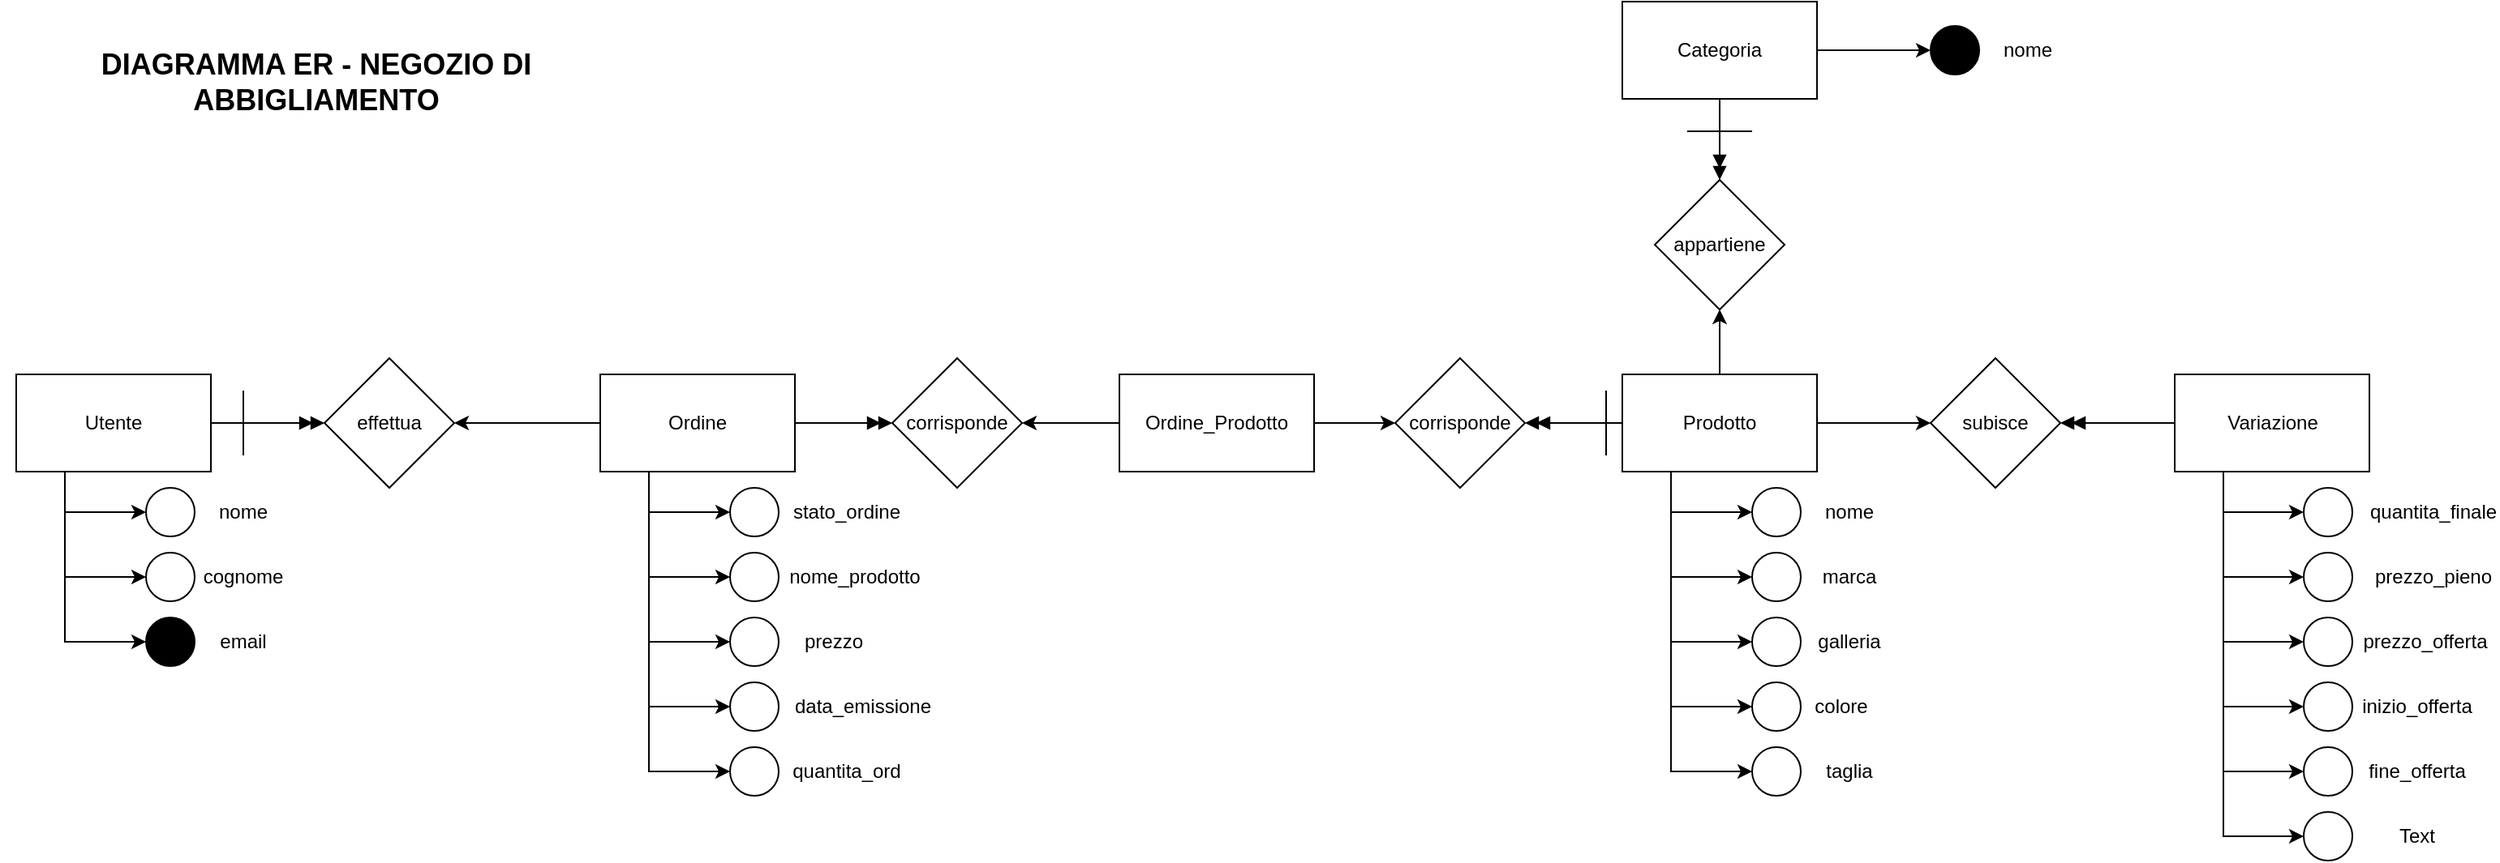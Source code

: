 <mxfile version="24.0.4" type="device">
  <diagram name="Pagina-1" id="TDB7Om6y4eRdLs2I53dj">
    <mxGraphModel dx="2295" dy="786" grid="1" gridSize="10" guides="1" tooltips="1" connect="1" arrows="1" fold="1" page="1" pageScale="1" pageWidth="827" pageHeight="1169" math="0" shadow="0">
      <root>
        <mxCell id="0" />
        <mxCell id="1" parent="0" />
        <mxCell id="UatRI143EG0oYuWDaqPp-15" style="edgeStyle=orthogonalEdgeStyle;rounded=0;orthogonalLoop=1;jettySize=auto;html=1;exitX=0;exitY=0.5;exitDx=0;exitDy=0;entryX=1;entryY=0.5;entryDx=0;entryDy=0;endArrow=doubleBlock;endFill=1;" parent="1" source="UatRI143EG0oYuWDaqPp-1" target="UatRI143EG0oYuWDaqPp-10" edge="1">
          <mxGeometry relative="1" as="geometry" />
        </mxCell>
        <mxCell id="UatRI143EG0oYuWDaqPp-20" style="edgeStyle=orthogonalEdgeStyle;rounded=0;orthogonalLoop=1;jettySize=auto;html=1;exitX=0.5;exitY=0;exitDx=0;exitDy=0;entryX=0.5;entryY=1;entryDx=0;entryDy=0;" parent="1" source="UatRI143EG0oYuWDaqPp-1" target="UatRI143EG0oYuWDaqPp-9" edge="1">
          <mxGeometry relative="1" as="geometry" />
        </mxCell>
        <mxCell id="-s2COhOGXW_Y84IHk0uc-15" style="edgeStyle=orthogonalEdgeStyle;rounded=0;orthogonalLoop=1;jettySize=auto;html=1;exitX=0.25;exitY=1;exitDx=0;exitDy=0;entryX=0;entryY=0.5;entryDx=0;entryDy=0;" edge="1" parent="1" source="UatRI143EG0oYuWDaqPp-1" target="-s2COhOGXW_Y84IHk0uc-4">
          <mxGeometry relative="1" as="geometry" />
        </mxCell>
        <mxCell id="-s2COhOGXW_Y84IHk0uc-16" style="edgeStyle=orthogonalEdgeStyle;rounded=0;orthogonalLoop=1;jettySize=auto;html=1;exitX=0.25;exitY=1;exitDx=0;exitDy=0;entryX=0;entryY=0.5;entryDx=0;entryDy=0;" edge="1" parent="1" source="UatRI143EG0oYuWDaqPp-1" target="-s2COhOGXW_Y84IHk0uc-1">
          <mxGeometry relative="1" as="geometry">
            <Array as="points">
              <mxPoint x="930" y="405" />
            </Array>
          </mxGeometry>
        </mxCell>
        <mxCell id="-s2COhOGXW_Y84IHk0uc-17" style="edgeStyle=orthogonalEdgeStyle;rounded=0;orthogonalLoop=1;jettySize=auto;html=1;exitX=0.25;exitY=1;exitDx=0;exitDy=0;entryX=0;entryY=0.5;entryDx=0;entryDy=0;" edge="1" parent="1" source="UatRI143EG0oYuWDaqPp-1" target="-s2COhOGXW_Y84IHk0uc-6">
          <mxGeometry relative="1" as="geometry" />
        </mxCell>
        <mxCell id="-s2COhOGXW_Y84IHk0uc-46" style="edgeStyle=orthogonalEdgeStyle;rounded=0;orthogonalLoop=1;jettySize=auto;html=1;exitX=1;exitY=0.5;exitDx=0;exitDy=0;entryX=0;entryY=0.5;entryDx=0;entryDy=0;" edge="1" parent="1" source="UatRI143EG0oYuWDaqPp-1" target="-s2COhOGXW_Y84IHk0uc-45">
          <mxGeometry relative="1" as="geometry" />
        </mxCell>
        <mxCell id="-s2COhOGXW_Y84IHk0uc-58" style="edgeStyle=orthogonalEdgeStyle;rounded=0;orthogonalLoop=1;jettySize=auto;html=1;exitX=0.25;exitY=1;exitDx=0;exitDy=0;entryX=0;entryY=0.5;entryDx=0;entryDy=0;" edge="1" parent="1" source="UatRI143EG0oYuWDaqPp-1" target="-s2COhOGXW_Y84IHk0uc-54">
          <mxGeometry relative="1" as="geometry" />
        </mxCell>
        <mxCell id="-s2COhOGXW_Y84IHk0uc-59" style="edgeStyle=orthogonalEdgeStyle;rounded=0;orthogonalLoop=1;jettySize=auto;html=1;exitX=0.25;exitY=1;exitDx=0;exitDy=0;entryX=0;entryY=0.5;entryDx=0;entryDy=0;" edge="1" parent="1" source="UatRI143EG0oYuWDaqPp-1" target="-s2COhOGXW_Y84IHk0uc-56">
          <mxGeometry relative="1" as="geometry" />
        </mxCell>
        <mxCell id="UatRI143EG0oYuWDaqPp-1" value="Prodotto" style="rounded=0;whiteSpace=wrap;html=1;" parent="1" vertex="1">
          <mxGeometry x="900" y="320" width="120" height="60" as="geometry" />
        </mxCell>
        <mxCell id="UatRI143EG0oYuWDaqPp-11" style="edgeStyle=orthogonalEdgeStyle;rounded=0;orthogonalLoop=1;jettySize=auto;html=1;exitX=1;exitY=0.5;exitDx=0;exitDy=0;entryX=0;entryY=0.5;entryDx=0;entryDy=0;endArrow=doubleBlock;endFill=1;" parent="1" source="UatRI143EG0oYuWDaqPp-2" target="UatRI143EG0oYuWDaqPp-4" edge="1">
          <mxGeometry relative="1" as="geometry" />
        </mxCell>
        <mxCell id="-s2COhOGXW_Y84IHk0uc-31" style="edgeStyle=orthogonalEdgeStyle;rounded=0;orthogonalLoop=1;jettySize=auto;html=1;exitX=0.25;exitY=1;exitDx=0;exitDy=0;entryX=0;entryY=0.5;entryDx=0;entryDy=0;" edge="1" parent="1" source="UatRI143EG0oYuWDaqPp-2" target="-s2COhOGXW_Y84IHk0uc-25">
          <mxGeometry relative="1" as="geometry" />
        </mxCell>
        <mxCell id="-s2COhOGXW_Y84IHk0uc-32" style="edgeStyle=orthogonalEdgeStyle;rounded=0;orthogonalLoop=1;jettySize=auto;html=1;exitX=0.25;exitY=1;exitDx=0;exitDy=0;entryX=0;entryY=0.5;entryDx=0;entryDy=0;" edge="1" parent="1" source="UatRI143EG0oYuWDaqPp-2" target="-s2COhOGXW_Y84IHk0uc-27">
          <mxGeometry relative="1" as="geometry" />
        </mxCell>
        <mxCell id="-s2COhOGXW_Y84IHk0uc-33" style="edgeStyle=orthogonalEdgeStyle;rounded=0;orthogonalLoop=1;jettySize=auto;html=1;exitX=0.25;exitY=1;exitDx=0;exitDy=0;entryX=0;entryY=0.5;entryDx=0;entryDy=0;" edge="1" parent="1" source="UatRI143EG0oYuWDaqPp-2" target="-s2COhOGXW_Y84IHk0uc-29">
          <mxGeometry relative="1" as="geometry" />
        </mxCell>
        <mxCell id="UatRI143EG0oYuWDaqPp-2" value="Utente" style="rounded=0;whiteSpace=wrap;html=1;" parent="1" vertex="1">
          <mxGeometry x="-90" y="320" width="120" height="60" as="geometry" />
        </mxCell>
        <mxCell id="UatRI143EG0oYuWDaqPp-12" style="edgeStyle=orthogonalEdgeStyle;rounded=0;orthogonalLoop=1;jettySize=auto;html=1;exitX=0;exitY=0.5;exitDx=0;exitDy=0;entryX=1;entryY=0.5;entryDx=0;entryDy=0;" parent="1" source="UatRI143EG0oYuWDaqPp-3" target="UatRI143EG0oYuWDaqPp-4" edge="1">
          <mxGeometry relative="1" as="geometry" />
        </mxCell>
        <mxCell id="UatRI143EG0oYuWDaqPp-14" style="edgeStyle=orthogonalEdgeStyle;rounded=0;orthogonalLoop=1;jettySize=auto;html=1;exitX=1;exitY=0.5;exitDx=0;exitDy=0;entryX=0;entryY=0.5;entryDx=0;entryDy=0;endArrow=doubleBlock;endFill=1;" parent="1" source="UatRI143EG0oYuWDaqPp-3" target="UatRI143EG0oYuWDaqPp-8" edge="1">
          <mxGeometry relative="1" as="geometry" />
        </mxCell>
        <mxCell id="-s2COhOGXW_Y84IHk0uc-48" style="edgeStyle=orthogonalEdgeStyle;rounded=0;orthogonalLoop=1;jettySize=auto;html=1;exitX=0.25;exitY=1;exitDx=0;exitDy=0;entryX=0;entryY=0.5;entryDx=0;entryDy=0;" edge="1" parent="1" source="UatRI143EG0oYuWDaqPp-3" target="-s2COhOGXW_Y84IHk0uc-34">
          <mxGeometry relative="1" as="geometry" />
        </mxCell>
        <mxCell id="-s2COhOGXW_Y84IHk0uc-49" style="edgeStyle=orthogonalEdgeStyle;rounded=0;orthogonalLoop=1;jettySize=auto;html=1;exitX=0.25;exitY=1;exitDx=0;exitDy=0;entryX=0;entryY=0.5;entryDx=0;entryDy=0;" edge="1" parent="1" source="UatRI143EG0oYuWDaqPp-3" target="-s2COhOGXW_Y84IHk0uc-36">
          <mxGeometry relative="1" as="geometry" />
        </mxCell>
        <mxCell id="-s2COhOGXW_Y84IHk0uc-50" style="edgeStyle=orthogonalEdgeStyle;rounded=0;orthogonalLoop=1;jettySize=auto;html=1;exitX=0.25;exitY=1;exitDx=0;exitDy=0;entryX=0;entryY=0.5;entryDx=0;entryDy=0;" edge="1" parent="1" source="UatRI143EG0oYuWDaqPp-3" target="-s2COhOGXW_Y84IHk0uc-38">
          <mxGeometry relative="1" as="geometry" />
        </mxCell>
        <mxCell id="-s2COhOGXW_Y84IHk0uc-51" style="edgeStyle=orthogonalEdgeStyle;rounded=0;orthogonalLoop=1;jettySize=auto;html=1;exitX=0.25;exitY=1;exitDx=0;exitDy=0;entryX=0;entryY=0.5;entryDx=0;entryDy=0;" edge="1" parent="1" source="UatRI143EG0oYuWDaqPp-3" target="-s2COhOGXW_Y84IHk0uc-40">
          <mxGeometry relative="1" as="geometry" />
        </mxCell>
        <mxCell id="-s2COhOGXW_Y84IHk0uc-52" style="edgeStyle=orthogonalEdgeStyle;rounded=0;orthogonalLoop=1;jettySize=auto;html=1;exitX=0.25;exitY=1;exitDx=0;exitDy=0;entryX=0;entryY=0.5;entryDx=0;entryDy=0;" edge="1" parent="1" source="UatRI143EG0oYuWDaqPp-3" target="-s2COhOGXW_Y84IHk0uc-42">
          <mxGeometry relative="1" as="geometry" />
        </mxCell>
        <mxCell id="UatRI143EG0oYuWDaqPp-3" value="Ordine" style="rounded=0;whiteSpace=wrap;html=1;" parent="1" vertex="1">
          <mxGeometry x="270" y="320" width="120" height="60" as="geometry" />
        </mxCell>
        <mxCell id="UatRI143EG0oYuWDaqPp-4" value="effettua" style="rhombus;whiteSpace=wrap;html=1;" parent="1" vertex="1">
          <mxGeometry x="100" y="310" width="80" height="80" as="geometry" />
        </mxCell>
        <mxCell id="UatRI143EG0oYuWDaqPp-21" style="edgeStyle=orthogonalEdgeStyle;rounded=0;orthogonalLoop=1;jettySize=auto;html=1;exitX=0.5;exitY=1;exitDx=0;exitDy=0;entryX=0.5;entryY=0;entryDx=0;entryDy=0;endArrow=doubleBlock;endFill=1;" parent="1" source="UatRI143EG0oYuWDaqPp-6" target="UatRI143EG0oYuWDaqPp-9" edge="1">
          <mxGeometry relative="1" as="geometry" />
        </mxCell>
        <mxCell id="-s2COhOGXW_Y84IHk0uc-24" style="edgeStyle=orthogonalEdgeStyle;rounded=0;orthogonalLoop=1;jettySize=auto;html=1;exitX=1;exitY=0.5;exitDx=0;exitDy=0;entryX=0;entryY=0.5;entryDx=0;entryDy=0;" edge="1" parent="1" source="UatRI143EG0oYuWDaqPp-6" target="-s2COhOGXW_Y84IHk0uc-18">
          <mxGeometry relative="1" as="geometry" />
        </mxCell>
        <mxCell id="UatRI143EG0oYuWDaqPp-6" value="Categoria" style="rounded=0;whiteSpace=wrap;html=1;" parent="1" vertex="1">
          <mxGeometry x="900" y="90" width="120" height="60" as="geometry" />
        </mxCell>
        <mxCell id="UatRI143EG0oYuWDaqPp-16" style="edgeStyle=orthogonalEdgeStyle;rounded=0;orthogonalLoop=1;jettySize=auto;html=1;exitX=1;exitY=0.5;exitDx=0;exitDy=0;entryX=0;entryY=0.5;entryDx=0;entryDy=0;" parent="1" source="UatRI143EG0oYuWDaqPp-7" target="UatRI143EG0oYuWDaqPp-10" edge="1">
          <mxGeometry relative="1" as="geometry" />
        </mxCell>
        <mxCell id="UatRI143EG0oYuWDaqPp-17" style="edgeStyle=orthogonalEdgeStyle;rounded=0;orthogonalLoop=1;jettySize=auto;html=1;exitX=0;exitY=0.5;exitDx=0;exitDy=0;entryX=1;entryY=0.5;entryDx=0;entryDy=0;" parent="1" source="UatRI143EG0oYuWDaqPp-7" target="UatRI143EG0oYuWDaqPp-8" edge="1">
          <mxGeometry relative="1" as="geometry" />
        </mxCell>
        <mxCell id="UatRI143EG0oYuWDaqPp-7" value="Ordine_Prodotto" style="rounded=0;whiteSpace=wrap;html=1;" parent="1" vertex="1">
          <mxGeometry x="590" y="320" width="120" height="60" as="geometry" />
        </mxCell>
        <mxCell id="UatRI143EG0oYuWDaqPp-8" value="corrisponde" style="rhombus;whiteSpace=wrap;html=1;" parent="1" vertex="1">
          <mxGeometry x="450" y="310" width="80" height="80" as="geometry" />
        </mxCell>
        <mxCell id="UatRI143EG0oYuWDaqPp-9" value="appartiene" style="rhombus;whiteSpace=wrap;html=1;" parent="1" vertex="1">
          <mxGeometry x="920" y="200" width="80" height="80" as="geometry" />
        </mxCell>
        <mxCell id="UatRI143EG0oYuWDaqPp-10" value="corrisponde" style="rhombus;whiteSpace=wrap;html=1;" parent="1" vertex="1">
          <mxGeometry x="760" y="310" width="80" height="80" as="geometry" />
        </mxCell>
        <mxCell id="UatRI143EG0oYuWDaqPp-13" value="" style="endArrow=none;html=1;rounded=0;" parent="1" edge="1">
          <mxGeometry width="50" height="50" relative="1" as="geometry">
            <mxPoint x="50" y="370" as="sourcePoint" />
            <mxPoint x="50" y="330" as="targetPoint" />
          </mxGeometry>
        </mxCell>
        <mxCell id="UatRI143EG0oYuWDaqPp-18" value="&lt;b&gt;&lt;font style=&quot;font-size: 18px;&quot;&gt;DIAGRAMMA ER - NEGOZIO DI ABBIGLIAMENTO&lt;/font&gt;&lt;/b&gt;" style="text;html=1;align=center;verticalAlign=middle;whiteSpace=wrap;rounded=0;" parent="1" vertex="1">
          <mxGeometry x="-100" y="100.5" width="390" height="79" as="geometry" />
        </mxCell>
        <mxCell id="UatRI143EG0oYuWDaqPp-19" value="" style="endArrow=none;html=1;rounded=0;" parent="1" edge="1">
          <mxGeometry width="50" height="50" relative="1" as="geometry">
            <mxPoint x="890" y="370" as="sourcePoint" />
            <mxPoint x="890" y="330" as="targetPoint" />
          </mxGeometry>
        </mxCell>
        <mxCell id="-s2COhOGXW_Y84IHk0uc-1" value="" style="ellipse;whiteSpace=wrap;html=1;aspect=fixed;" vertex="1" parent="1">
          <mxGeometry x="980" y="390" width="30" height="30" as="geometry" />
        </mxCell>
        <mxCell id="-s2COhOGXW_Y84IHk0uc-2" value="nome" style="text;html=1;align=center;verticalAlign=middle;whiteSpace=wrap;rounded=0;" vertex="1" parent="1">
          <mxGeometry x="1010" y="390" width="60" height="30" as="geometry" />
        </mxCell>
        <mxCell id="-s2COhOGXW_Y84IHk0uc-4" value="" style="ellipse;whiteSpace=wrap;html=1;aspect=fixed;" vertex="1" parent="1">
          <mxGeometry x="980" y="430" width="30" height="30" as="geometry" />
        </mxCell>
        <mxCell id="-s2COhOGXW_Y84IHk0uc-5" value="marca" style="text;html=1;align=center;verticalAlign=middle;whiteSpace=wrap;rounded=0;" vertex="1" parent="1">
          <mxGeometry x="1010" y="430" width="60" height="30" as="geometry" />
        </mxCell>
        <mxCell id="-s2COhOGXW_Y84IHk0uc-6" value="" style="ellipse;whiteSpace=wrap;html=1;aspect=fixed;" vertex="1" parent="1">
          <mxGeometry x="980" y="470" width="30" height="30" as="geometry" />
        </mxCell>
        <mxCell id="-s2COhOGXW_Y84IHk0uc-7" value="galleria" style="text;html=1;align=center;verticalAlign=middle;whiteSpace=wrap;rounded=0;" vertex="1" parent="1">
          <mxGeometry x="1010" y="470" width="60" height="30" as="geometry" />
        </mxCell>
        <mxCell id="-s2COhOGXW_Y84IHk0uc-18" value="" style="ellipse;whiteSpace=wrap;html=1;aspect=fixed;fillColor=#000000;" vertex="1" parent="1">
          <mxGeometry x="1090" y="105" width="30" height="30" as="geometry" />
        </mxCell>
        <mxCell id="-s2COhOGXW_Y84IHk0uc-19" value="nome" style="text;html=1;align=center;verticalAlign=middle;whiteSpace=wrap;rounded=0;" vertex="1" parent="1">
          <mxGeometry x="1120" y="105" width="60" height="30" as="geometry" />
        </mxCell>
        <mxCell id="-s2COhOGXW_Y84IHk0uc-25" value="" style="ellipse;whiteSpace=wrap;html=1;aspect=fixed;" vertex="1" parent="1">
          <mxGeometry x="-10" y="390" width="30" height="30" as="geometry" />
        </mxCell>
        <mxCell id="-s2COhOGXW_Y84IHk0uc-26" value="nome" style="text;html=1;align=center;verticalAlign=middle;whiteSpace=wrap;rounded=0;" vertex="1" parent="1">
          <mxGeometry x="20" y="390" width="60" height="30" as="geometry" />
        </mxCell>
        <mxCell id="-s2COhOGXW_Y84IHk0uc-27" value="" style="ellipse;whiteSpace=wrap;html=1;aspect=fixed;" vertex="1" parent="1">
          <mxGeometry x="-10" y="430" width="30" height="30" as="geometry" />
        </mxCell>
        <mxCell id="-s2COhOGXW_Y84IHk0uc-28" value="cognome" style="text;html=1;align=center;verticalAlign=middle;whiteSpace=wrap;rounded=0;" vertex="1" parent="1">
          <mxGeometry x="20" y="430" width="60" height="30" as="geometry" />
        </mxCell>
        <mxCell id="-s2COhOGXW_Y84IHk0uc-29" value="" style="ellipse;whiteSpace=wrap;html=1;aspect=fixed;fillColor=#000000;" vertex="1" parent="1">
          <mxGeometry x="-10" y="470" width="30" height="30" as="geometry" />
        </mxCell>
        <mxCell id="-s2COhOGXW_Y84IHk0uc-30" value="email" style="text;html=1;align=center;verticalAlign=middle;whiteSpace=wrap;rounded=0;" vertex="1" parent="1">
          <mxGeometry x="20" y="470" width="60" height="30" as="geometry" />
        </mxCell>
        <mxCell id="-s2COhOGXW_Y84IHk0uc-34" value="" style="ellipse;whiteSpace=wrap;html=1;aspect=fixed;" vertex="1" parent="1">
          <mxGeometry x="350" y="390" width="30" height="30" as="geometry" />
        </mxCell>
        <mxCell id="-s2COhOGXW_Y84IHk0uc-35" value="stato_ordine" style="text;html=1;align=center;verticalAlign=middle;whiteSpace=wrap;rounded=0;" vertex="1" parent="1">
          <mxGeometry x="384" y="390" width="76" height="30" as="geometry" />
        </mxCell>
        <mxCell id="-s2COhOGXW_Y84IHk0uc-36" value="" style="ellipse;whiteSpace=wrap;html=1;aspect=fixed;" vertex="1" parent="1">
          <mxGeometry x="350" y="430" width="30" height="30" as="geometry" />
        </mxCell>
        <mxCell id="-s2COhOGXW_Y84IHk0uc-37" value="nome_prodotto" style="text;html=1;align=center;verticalAlign=middle;whiteSpace=wrap;rounded=0;" vertex="1" parent="1">
          <mxGeometry x="384" y="430" width="86" height="30" as="geometry" />
        </mxCell>
        <mxCell id="-s2COhOGXW_Y84IHk0uc-38" value="" style="ellipse;whiteSpace=wrap;html=1;aspect=fixed;" vertex="1" parent="1">
          <mxGeometry x="350" y="470" width="30" height="30" as="geometry" />
        </mxCell>
        <mxCell id="-s2COhOGXW_Y84IHk0uc-39" value="prezzo" style="text;html=1;align=center;verticalAlign=middle;whiteSpace=wrap;rounded=0;" vertex="1" parent="1">
          <mxGeometry x="384" y="470" width="60" height="30" as="geometry" />
        </mxCell>
        <mxCell id="-s2COhOGXW_Y84IHk0uc-40" value="" style="ellipse;whiteSpace=wrap;html=1;aspect=fixed;" vertex="1" parent="1">
          <mxGeometry x="350" y="510" width="30" height="30" as="geometry" />
        </mxCell>
        <mxCell id="-s2COhOGXW_Y84IHk0uc-41" value="data_emissione" style="text;html=1;align=center;verticalAlign=middle;whiteSpace=wrap;rounded=0;" vertex="1" parent="1">
          <mxGeometry x="384" y="510" width="96" height="30" as="geometry" />
        </mxCell>
        <mxCell id="-s2COhOGXW_Y84IHk0uc-42" value="" style="ellipse;whiteSpace=wrap;html=1;aspect=fixed;" vertex="1" parent="1">
          <mxGeometry x="350" y="550" width="30" height="30" as="geometry" />
        </mxCell>
        <mxCell id="-s2COhOGXW_Y84IHk0uc-43" value="quantita_ord" style="text;html=1;align=center;verticalAlign=middle;whiteSpace=wrap;rounded=0;" vertex="1" parent="1">
          <mxGeometry x="384" y="550" width="76" height="30" as="geometry" />
        </mxCell>
        <mxCell id="-s2COhOGXW_Y84IHk0uc-47" style="edgeStyle=orthogonalEdgeStyle;rounded=0;orthogonalLoop=1;jettySize=auto;html=1;exitX=0;exitY=0.5;exitDx=0;exitDy=0;entryX=1;entryY=0.5;entryDx=0;entryDy=0;endArrow=doubleBlock;endFill=1;" edge="1" parent="1" source="-s2COhOGXW_Y84IHk0uc-44" target="-s2COhOGXW_Y84IHk0uc-45">
          <mxGeometry relative="1" as="geometry" />
        </mxCell>
        <mxCell id="-s2COhOGXW_Y84IHk0uc-72" style="edgeStyle=orthogonalEdgeStyle;rounded=0;orthogonalLoop=1;jettySize=auto;html=1;exitX=0.25;exitY=1;exitDx=0;exitDy=0;entryX=0;entryY=0.5;entryDx=0;entryDy=0;" edge="1" parent="1" source="-s2COhOGXW_Y84IHk0uc-44" target="-s2COhOGXW_Y84IHk0uc-60">
          <mxGeometry relative="1" as="geometry" />
        </mxCell>
        <mxCell id="-s2COhOGXW_Y84IHk0uc-73" style="edgeStyle=orthogonalEdgeStyle;rounded=0;orthogonalLoop=1;jettySize=auto;html=1;exitX=0.25;exitY=1;exitDx=0;exitDy=0;entryX=0;entryY=0.5;entryDx=0;entryDy=0;" edge="1" parent="1" source="-s2COhOGXW_Y84IHk0uc-44" target="-s2COhOGXW_Y84IHk0uc-62">
          <mxGeometry relative="1" as="geometry" />
        </mxCell>
        <mxCell id="-s2COhOGXW_Y84IHk0uc-74" style="edgeStyle=orthogonalEdgeStyle;rounded=0;orthogonalLoop=1;jettySize=auto;html=1;exitX=0.25;exitY=1;exitDx=0;exitDy=0;entryX=0;entryY=0.5;entryDx=0;entryDy=0;" edge="1" parent="1" source="-s2COhOGXW_Y84IHk0uc-44" target="-s2COhOGXW_Y84IHk0uc-64">
          <mxGeometry relative="1" as="geometry" />
        </mxCell>
        <mxCell id="-s2COhOGXW_Y84IHk0uc-75" style="edgeStyle=orthogonalEdgeStyle;rounded=0;orthogonalLoop=1;jettySize=auto;html=1;exitX=0.25;exitY=1;exitDx=0;exitDy=0;entryX=0;entryY=0.5;entryDx=0;entryDy=0;" edge="1" parent="1" source="-s2COhOGXW_Y84IHk0uc-44" target="-s2COhOGXW_Y84IHk0uc-66">
          <mxGeometry relative="1" as="geometry" />
        </mxCell>
        <mxCell id="-s2COhOGXW_Y84IHk0uc-76" style="edgeStyle=orthogonalEdgeStyle;rounded=0;orthogonalLoop=1;jettySize=auto;html=1;exitX=0.25;exitY=1;exitDx=0;exitDy=0;entryX=0;entryY=0.5;entryDx=0;entryDy=0;" edge="1" parent="1" source="-s2COhOGXW_Y84IHk0uc-44" target="-s2COhOGXW_Y84IHk0uc-68">
          <mxGeometry relative="1" as="geometry" />
        </mxCell>
        <mxCell id="-s2COhOGXW_Y84IHk0uc-78" style="edgeStyle=orthogonalEdgeStyle;rounded=0;orthogonalLoop=1;jettySize=auto;html=1;exitX=0.25;exitY=1;exitDx=0;exitDy=0;entryX=0;entryY=0.5;entryDx=0;entryDy=0;" edge="1" parent="1" source="-s2COhOGXW_Y84IHk0uc-44" target="-s2COhOGXW_Y84IHk0uc-70">
          <mxGeometry relative="1" as="geometry" />
        </mxCell>
        <mxCell id="-s2COhOGXW_Y84IHk0uc-44" value="Variazione" style="rounded=0;whiteSpace=wrap;html=1;" vertex="1" parent="1">
          <mxGeometry x="1240.5" y="320" width="120" height="60" as="geometry" />
        </mxCell>
        <mxCell id="-s2COhOGXW_Y84IHk0uc-45" value="subisce" style="rhombus;whiteSpace=wrap;html=1;" vertex="1" parent="1">
          <mxGeometry x="1090" y="310" width="80" height="80" as="geometry" />
        </mxCell>
        <mxCell id="-s2COhOGXW_Y84IHk0uc-54" value="" style="ellipse;whiteSpace=wrap;html=1;aspect=fixed;" vertex="1" parent="1">
          <mxGeometry x="980" y="510" width="30" height="30" as="geometry" />
        </mxCell>
        <mxCell id="-s2COhOGXW_Y84IHk0uc-55" value="colore" style="text;html=1;align=center;verticalAlign=middle;whiteSpace=wrap;rounded=0;" vertex="1" parent="1">
          <mxGeometry x="1010" y="510" width="50" height="30" as="geometry" />
        </mxCell>
        <mxCell id="-s2COhOGXW_Y84IHk0uc-56" value="" style="ellipse;whiteSpace=wrap;html=1;aspect=fixed;" vertex="1" parent="1">
          <mxGeometry x="980" y="550" width="30" height="30" as="geometry" />
        </mxCell>
        <mxCell id="-s2COhOGXW_Y84IHk0uc-57" value="taglia" style="text;html=1;align=center;verticalAlign=middle;whiteSpace=wrap;rounded=0;" vertex="1" parent="1">
          <mxGeometry x="1010" y="550" width="60" height="30" as="geometry" />
        </mxCell>
        <mxCell id="-s2COhOGXW_Y84IHk0uc-60" value="" style="ellipse;whiteSpace=wrap;html=1;aspect=fixed;" vertex="1" parent="1">
          <mxGeometry x="1320" y="390" width="30" height="30" as="geometry" />
        </mxCell>
        <mxCell id="-s2COhOGXW_Y84IHk0uc-61" value="quantita_finale" style="text;html=1;align=center;verticalAlign=middle;whiteSpace=wrap;rounded=0;" vertex="1" parent="1">
          <mxGeometry x="1360" y="390" width="80" height="30" as="geometry" />
        </mxCell>
        <mxCell id="-s2COhOGXW_Y84IHk0uc-62" value="" style="ellipse;whiteSpace=wrap;html=1;aspect=fixed;" vertex="1" parent="1">
          <mxGeometry x="1320" y="430" width="30" height="30" as="geometry" />
        </mxCell>
        <mxCell id="-s2COhOGXW_Y84IHk0uc-63" value="prezzo_pieno" style="text;html=1;align=center;verticalAlign=middle;whiteSpace=wrap;rounded=0;" vertex="1" parent="1">
          <mxGeometry x="1360" y="430" width="80" height="30" as="geometry" />
        </mxCell>
        <mxCell id="-s2COhOGXW_Y84IHk0uc-64" value="" style="ellipse;whiteSpace=wrap;html=1;aspect=fixed;" vertex="1" parent="1">
          <mxGeometry x="1320" y="470" width="30" height="30" as="geometry" />
        </mxCell>
        <mxCell id="-s2COhOGXW_Y84IHk0uc-65" value="prezzo_offerta" style="text;html=1;align=center;verticalAlign=middle;whiteSpace=wrap;rounded=0;" vertex="1" parent="1">
          <mxGeometry x="1360" y="470" width="70" height="30" as="geometry" />
        </mxCell>
        <mxCell id="-s2COhOGXW_Y84IHk0uc-66" value="" style="ellipse;whiteSpace=wrap;html=1;aspect=fixed;" vertex="1" parent="1">
          <mxGeometry x="1320" y="510" width="30" height="30" as="geometry" />
        </mxCell>
        <mxCell id="-s2COhOGXW_Y84IHk0uc-67" value="inizio_offerta" style="text;html=1;align=center;verticalAlign=middle;whiteSpace=wrap;rounded=0;" vertex="1" parent="1">
          <mxGeometry x="1360" y="510" width="60" height="30" as="geometry" />
        </mxCell>
        <mxCell id="-s2COhOGXW_Y84IHk0uc-68" value="" style="ellipse;whiteSpace=wrap;html=1;aspect=fixed;" vertex="1" parent="1">
          <mxGeometry x="1320" y="550" width="30" height="30" as="geometry" />
        </mxCell>
        <mxCell id="-s2COhOGXW_Y84IHk0uc-69" value="fine_offerta" style="text;html=1;align=center;verticalAlign=middle;whiteSpace=wrap;rounded=0;" vertex="1" parent="1">
          <mxGeometry x="1360" y="550" width="60" height="30" as="geometry" />
        </mxCell>
        <mxCell id="-s2COhOGXW_Y84IHk0uc-70" value="" style="ellipse;whiteSpace=wrap;html=1;aspect=fixed;" vertex="1" parent="1">
          <mxGeometry x="1320" y="590" width="30" height="30" as="geometry" />
        </mxCell>
        <mxCell id="-s2COhOGXW_Y84IHk0uc-71" value="Text" style="text;html=1;align=center;verticalAlign=middle;whiteSpace=wrap;rounded=0;" vertex="1" parent="1">
          <mxGeometry x="1360" y="590" width="60" height="30" as="geometry" />
        </mxCell>
        <mxCell id="-s2COhOGXW_Y84IHk0uc-79" value="" style="endArrow=none;html=1;rounded=0;" edge="1" parent="1">
          <mxGeometry width="50" height="50" relative="1" as="geometry">
            <mxPoint x="940" y="170" as="sourcePoint" />
            <mxPoint x="980" y="170" as="targetPoint" />
          </mxGeometry>
        </mxCell>
      </root>
    </mxGraphModel>
  </diagram>
</mxfile>
